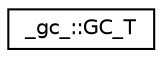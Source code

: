 digraph "Graphical Class Hierarchy"
{
  edge [fontname="Helvetica",fontsize="10",labelfontname="Helvetica",labelfontsize="10"];
  node [fontname="Helvetica",fontsize="10",shape=record];
  rankdir="LR";
  Node1 [label="_gc_::GC_T",height=0.2,width=0.4,color="black", fillcolor="white", style="filled",URL="$d2/dc8/struct__gc___1_1_g_c___t.html"];
}
